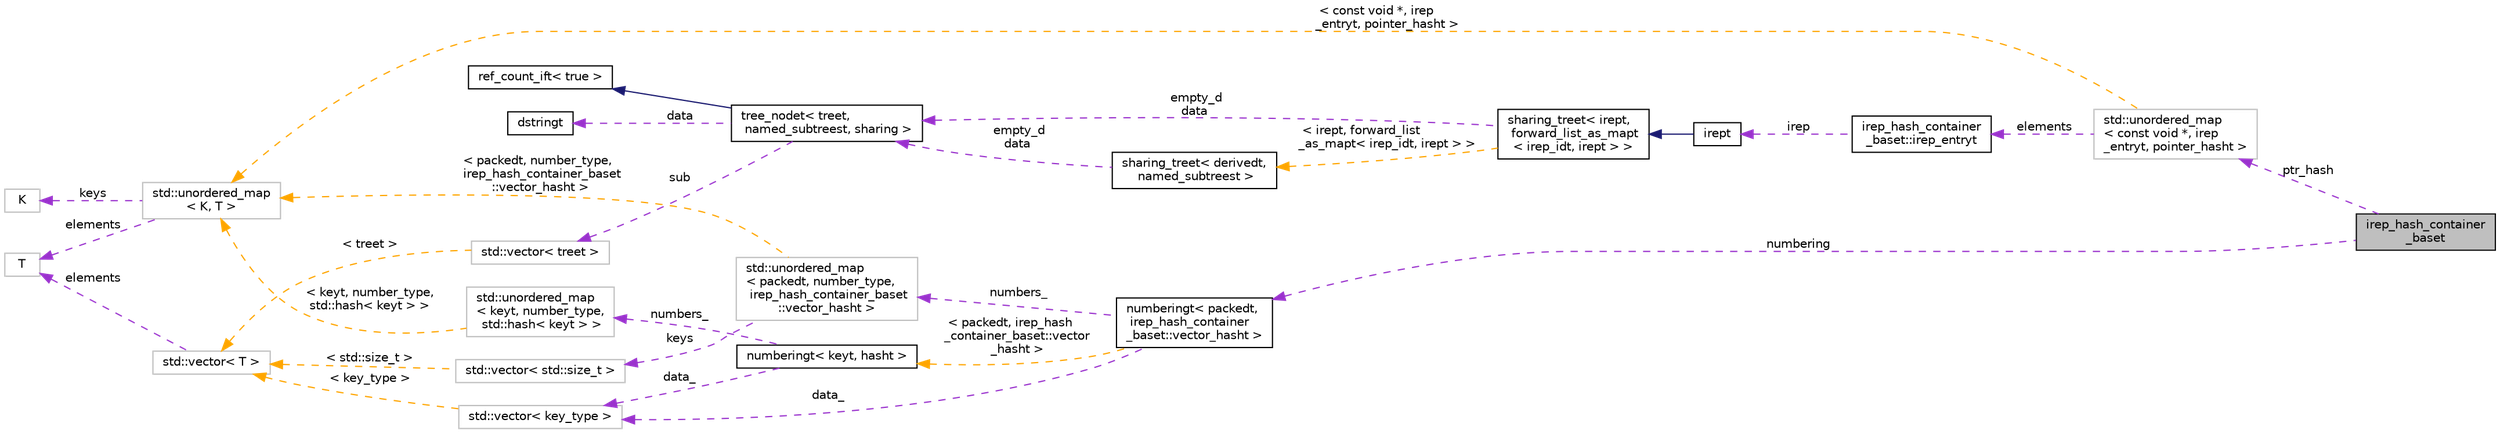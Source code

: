 digraph "irep_hash_container_baset"
{
 // LATEX_PDF_SIZE
  bgcolor="transparent";
  edge [fontname="Helvetica",fontsize="10",labelfontname="Helvetica",labelfontsize="10"];
  node [fontname="Helvetica",fontsize="10",shape=record];
  rankdir="LR";
  Node1 [label="irep_hash_container\l_baset",height=0.2,width=0.4,color="black", fillcolor="grey75", style="filled", fontcolor="black",tooltip=" "];
  Node2 -> Node1 [dir="back",color="darkorchid3",fontsize="10",style="dashed",label=" numbering" ,fontname="Helvetica"];
  Node2 [label="numberingt\< packedt,\l irep_hash_container\l_baset::vector_hasht \>",height=0.2,width=0.4,color="black",URL="$classnumberingt.html",tooltip=" "];
  Node3 -> Node2 [dir="back",color="darkorchid3",fontsize="10",style="dashed",label=" numbers_" ,fontname="Helvetica"];
  Node3 [label="std::unordered_map\l\< packedt, number_type,\l irep_hash_container_baset\l::vector_hasht \>",height=0.2,width=0.4,color="grey75",tooltip=" "];
  Node4 -> Node3 [dir="back",color="darkorchid3",fontsize="10",style="dashed",label=" keys" ,fontname="Helvetica"];
  Node4 [label="std::vector\< std::size_t \>",height=0.2,width=0.4,color="grey75",tooltip=" "];
  Node5 -> Node4 [dir="back",color="orange",fontsize="10",style="dashed",label=" \< std::size_t \>" ,fontname="Helvetica"];
  Node5 [label="std::vector\< T \>",height=0.2,width=0.4,color="grey75",tooltip="STL class."];
  Node6 -> Node5 [dir="back",color="darkorchid3",fontsize="10",style="dashed",label=" elements" ,fontname="Helvetica"];
  Node6 [label="T",height=0.2,width=0.4,color="grey75",tooltip=" "];
  Node7 -> Node3 [dir="back",color="orange",fontsize="10",style="dashed",label=" \< packedt, number_type,\l irep_hash_container_baset\l::vector_hasht \>" ,fontname="Helvetica"];
  Node7 [label="std::unordered_map\l\< K, T \>",height=0.2,width=0.4,color="grey75",tooltip="STL class."];
  Node8 -> Node7 [dir="back",color="darkorchid3",fontsize="10",style="dashed",label=" keys" ,fontname="Helvetica"];
  Node8 [label="K",height=0.2,width=0.4,color="grey75",tooltip=" "];
  Node6 -> Node7 [dir="back",color="darkorchid3",fontsize="10",style="dashed",label=" elements" ,fontname="Helvetica"];
  Node9 -> Node2 [dir="back",color="darkorchid3",fontsize="10",style="dashed",label=" data_" ,fontname="Helvetica"];
  Node9 [label="std::vector\< key_type \>",height=0.2,width=0.4,color="grey75",tooltip=" "];
  Node5 -> Node9 [dir="back",color="orange",fontsize="10",style="dashed",label=" \< key_type \>" ,fontname="Helvetica"];
  Node10 -> Node2 [dir="back",color="orange",fontsize="10",style="dashed",label=" \< packedt, irep_hash\l_container_baset::vector\l_hasht \>" ,fontname="Helvetica"];
  Node10 [label="numberingt\< keyt, hasht \>",height=0.2,width=0.4,color="black",URL="$classnumberingt.html",tooltip=" "];
  Node11 -> Node10 [dir="back",color="darkorchid3",fontsize="10",style="dashed",label=" numbers_" ,fontname="Helvetica"];
  Node11 [label="std::unordered_map\l\< keyt, number_type,\l std::hash\< keyt \> \>",height=0.2,width=0.4,color="grey75",tooltip=" "];
  Node7 -> Node11 [dir="back",color="orange",fontsize="10",style="dashed",label=" \< keyt, number_type,\l std::hash\< keyt \> \>" ,fontname="Helvetica"];
  Node9 -> Node10 [dir="back",color="darkorchid3",fontsize="10",style="dashed",label=" data_" ,fontname="Helvetica"];
  Node12 -> Node1 [dir="back",color="darkorchid3",fontsize="10",style="dashed",label=" ptr_hash" ,fontname="Helvetica"];
  Node12 [label="std::unordered_map\l\< const void *, irep\l_entryt, pointer_hasht \>",height=0.2,width=0.4,color="grey75",tooltip=" "];
  Node13 -> Node12 [dir="back",color="darkorchid3",fontsize="10",style="dashed",label=" elements" ,fontname="Helvetica"];
  Node13 [label="irep_hash_container\l_baset::irep_entryt",height=0.2,width=0.4,color="black",URL="$structirep__hash__container__baset_1_1irep__entryt.html",tooltip=" "];
  Node14 -> Node13 [dir="back",color="darkorchid3",fontsize="10",style="dashed",label=" irep" ,fontname="Helvetica"];
  Node14 [label="irept",height=0.2,width=0.4,color="black",URL="$classirept.html",tooltip="There are a large number of kinds of tree structured or tree-like data in CPROVER."];
  Node15 -> Node14 [dir="back",color="midnightblue",fontsize="10",style="solid",fontname="Helvetica"];
  Node15 [label="sharing_treet\< irept,\l forward_list_as_mapt\l\< irep_idt, irept \> \>",height=0.2,width=0.4,color="black",URL="$classsharing__treet.html",tooltip=" "];
  Node16 -> Node15 [dir="back",color="darkorchid3",fontsize="10",style="dashed",label=" empty_d\ndata" ,fontname="Helvetica"];
  Node16 [label="tree_nodet\< treet,\l named_subtreest, sharing \>",height=0.2,width=0.4,color="black",URL="$classtree__nodet.html",tooltip="A node with data in a tree, it contains:"];
  Node17 -> Node16 [dir="back",color="midnightblue",fontsize="10",style="solid",fontname="Helvetica"];
  Node17 [label="ref_count_ift\< true \>",height=0.2,width=0.4,color="black",URL="$structref__count__ift_3_01true_01_4.html",tooltip=" "];
  Node18 -> Node16 [dir="back",color="darkorchid3",fontsize="10",style="dashed",label=" sub" ,fontname="Helvetica"];
  Node18 [label="std::vector\< treet \>",height=0.2,width=0.4,color="grey75",tooltip=" "];
  Node5 -> Node18 [dir="back",color="orange",fontsize="10",style="dashed",label=" \< treet \>" ,fontname="Helvetica"];
  Node19 -> Node16 [dir="back",color="darkorchid3",fontsize="10",style="dashed",label=" data" ,fontname="Helvetica"];
  Node19 [label="dstringt",height=0.2,width=0.4,color="black",URL="$classdstringt.html",tooltip="dstringt has one field, an unsigned integer no which is an index into a static table of strings."];
  Node20 -> Node15 [dir="back",color="orange",fontsize="10",style="dashed",label=" \< irept, forward_list\l_as_mapt\< irep_idt, irept \> \>" ,fontname="Helvetica"];
  Node20 [label="sharing_treet\< derivedt,\l named_subtreest \>",height=0.2,width=0.4,color="black",URL="$classsharing__treet.html",tooltip="Base class for tree-like data structures with sharing."];
  Node16 -> Node20 [dir="back",color="darkorchid3",fontsize="10",style="dashed",label=" empty_d\ndata" ,fontname="Helvetica"];
  Node7 -> Node12 [dir="back",color="orange",fontsize="10",style="dashed",label=" \< const void *, irep\l_entryt, pointer_hasht \>" ,fontname="Helvetica"];
}

